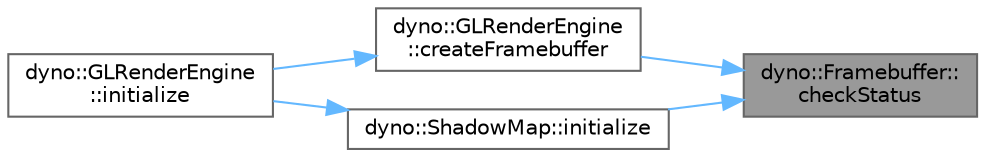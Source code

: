 digraph "dyno::Framebuffer::checkStatus"
{
 // LATEX_PDF_SIZE
  bgcolor="transparent";
  edge [fontname=Helvetica,fontsize=10,labelfontname=Helvetica,labelfontsize=10];
  node [fontname=Helvetica,fontsize=10,shape=box,height=0.2,width=0.4];
  rankdir="RL";
  Node1 [id="Node000001",label="dyno::Framebuffer::\lcheckStatus",height=0.2,width=0.4,color="gray40", fillcolor="grey60", style="filled", fontcolor="black",tooltip=" "];
  Node1 -> Node2 [id="edge1_Node000001_Node000002",dir="back",color="steelblue1",style="solid",tooltip=" "];
  Node2 [id="Node000002",label="dyno::GLRenderEngine\l::createFramebuffer",height=0.2,width=0.4,color="grey40", fillcolor="white", style="filled",URL="$classdyno_1_1_g_l_render_engine.html#acaa37222722687c7aa50f10a2b13920e",tooltip=" "];
  Node2 -> Node3 [id="edge2_Node000002_Node000003",dir="back",color="steelblue1",style="solid",tooltip=" "];
  Node3 [id="Node000003",label="dyno::GLRenderEngine\l::initialize",height=0.2,width=0.4,color="grey40", fillcolor="white", style="filled",URL="$classdyno_1_1_g_l_render_engine.html#a5c750a13a345911de8521f1d6eb2846e",tooltip=" "];
  Node1 -> Node4 [id="edge3_Node000001_Node000004",dir="back",color="steelblue1",style="solid",tooltip=" "];
  Node4 [id="Node000004",label="dyno::ShadowMap::initialize",height=0.2,width=0.4,color="grey40", fillcolor="white", style="filled",URL="$classdyno_1_1_shadow_map.html#a895897f89d3aef414e712d4fe9496aa5",tooltip=" "];
  Node4 -> Node3 [id="edge4_Node000004_Node000003",dir="back",color="steelblue1",style="solid",tooltip=" "];
}

